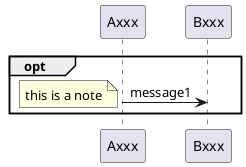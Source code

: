 {
  "sha1": "g9fp4l7uy1bvpwjcrk8do0v53fgl4ij",
  "insertion": {
    "when": "2024-06-01T09:03:07.440Z",
    "user": "plantuml@gmail.com"
  }
}
@startuml

  opt
    Axxx ->Bxxx : message1
    note left : this is a note
  end

@enduml
